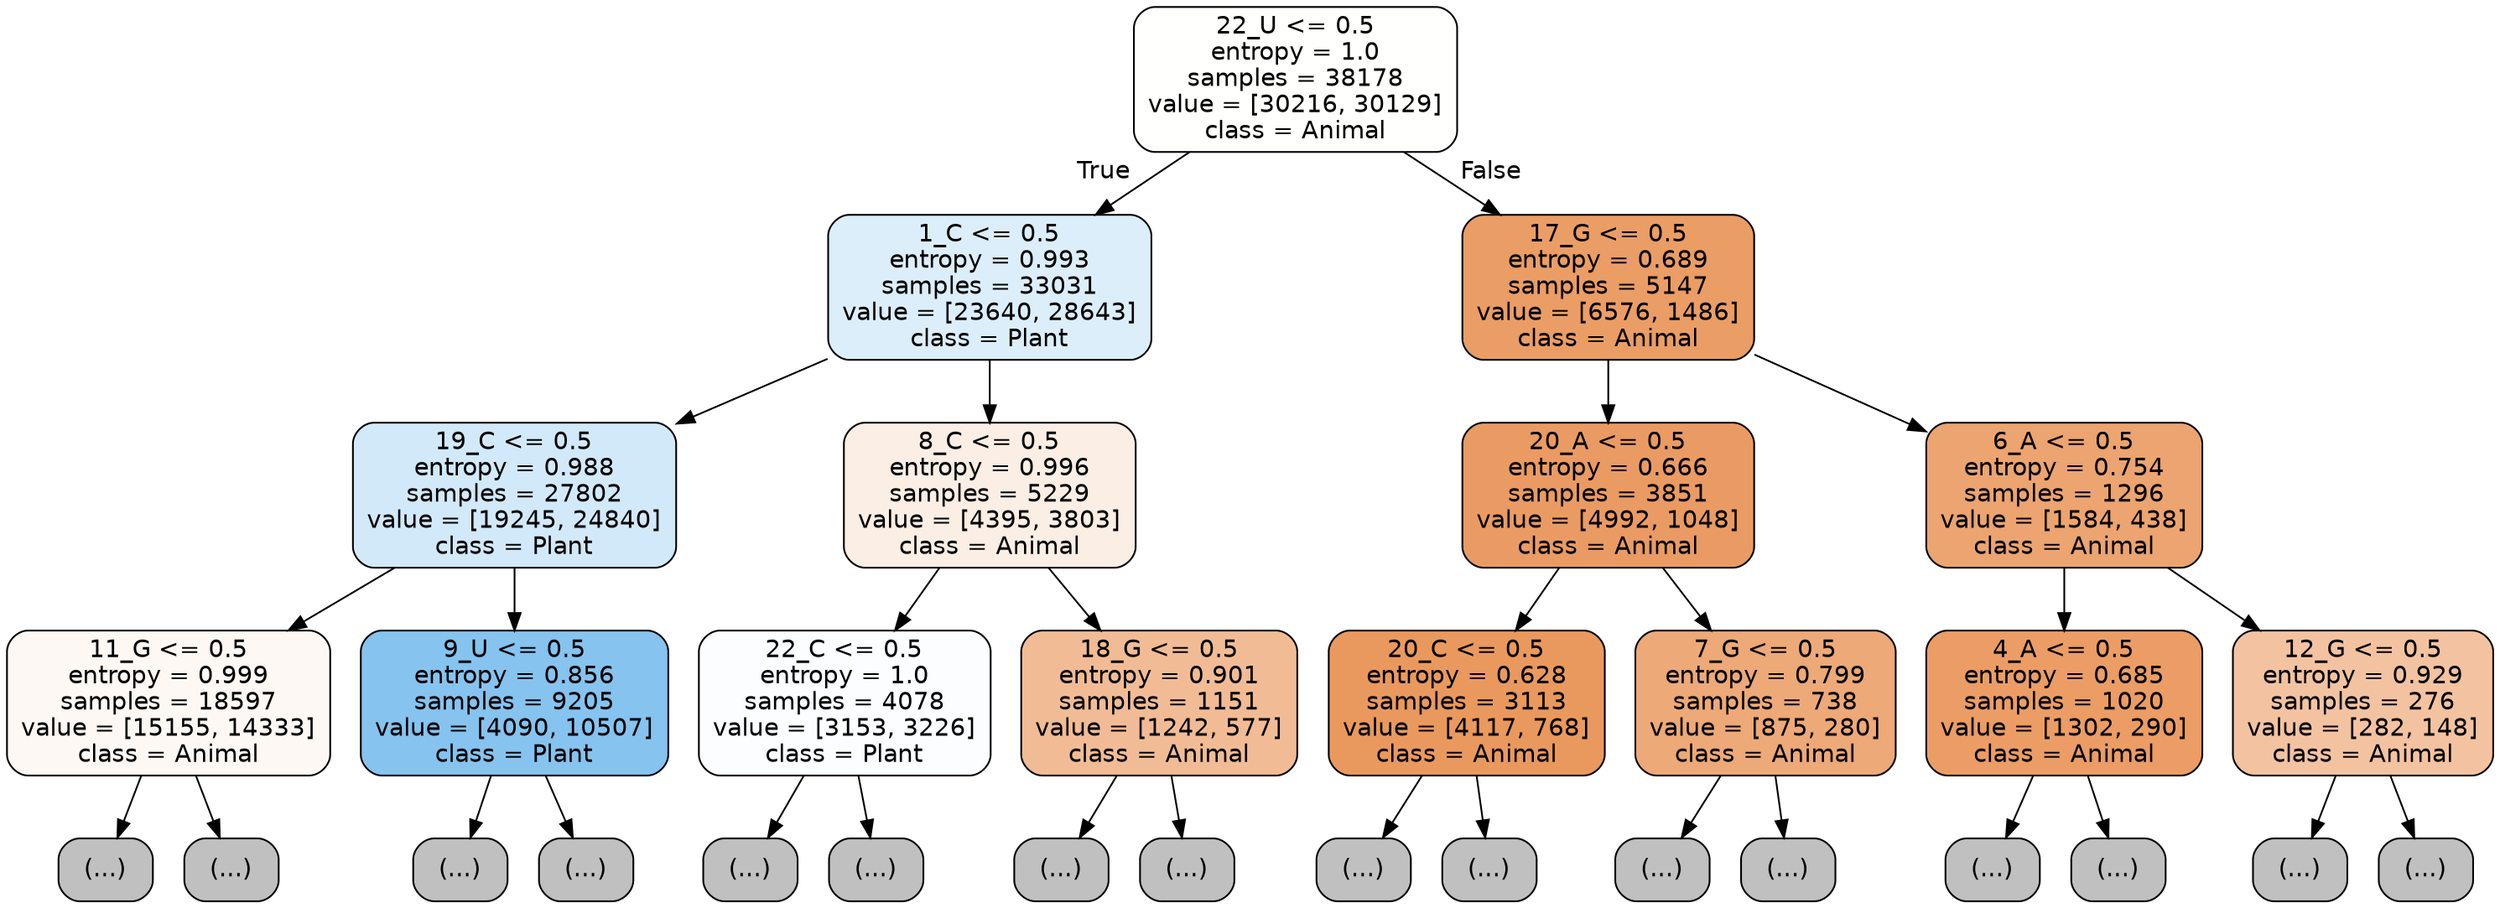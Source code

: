 digraph Tree {
node [shape=box, style="filled, rounded", color="black", fontname="helvetica"] ;
edge [fontname="helvetica"] ;
0 [label="22_U <= 0.5\nentropy = 1.0\nsamples = 38178\nvalue = [30216, 30129]\nclass = Animal", fillcolor="#fffffe"] ;
1 [label="1_C <= 0.5\nentropy = 0.993\nsamples = 33031\nvalue = [23640, 28643]\nclass = Plant", fillcolor="#dceefa"] ;
0 -> 1 [labeldistance=2.5, labelangle=45, headlabel="True"] ;
2 [label="19_C <= 0.5\nentropy = 0.988\nsamples = 27802\nvalue = [19245, 24840]\nclass = Plant", fillcolor="#d2e9f9"] ;
1 -> 2 ;
3 [label="11_G <= 0.5\nentropy = 0.999\nsamples = 18597\nvalue = [15155, 14333]\nclass = Animal", fillcolor="#fef8f4"] ;
2 -> 3 ;
4 [label="(...)", fillcolor="#C0C0C0"] ;
3 -> 4 ;
6425 [label="(...)", fillcolor="#C0C0C0"] ;
3 -> 6425 ;
8996 [label="9_U <= 0.5\nentropy = 0.856\nsamples = 9205\nvalue = [4090, 10507]\nclass = Plant", fillcolor="#86c3ef"] ;
2 -> 8996 ;
8997 [label="(...)", fillcolor="#C0C0C0"] ;
8996 -> 8997 ;
11138 [label="(...)", fillcolor="#C0C0C0"] ;
8996 -> 11138 ;
11983 [label="8_C <= 0.5\nentropy = 0.996\nsamples = 5229\nvalue = [4395, 3803]\nclass = Animal", fillcolor="#fbeee4"] ;
1 -> 11983 ;
11984 [label="22_C <= 0.5\nentropy = 1.0\nsamples = 4078\nvalue = [3153, 3226]\nclass = Plant", fillcolor="#fbfdfe"] ;
11983 -> 11984 ;
11985 [label="(...)", fillcolor="#C0C0C0"] ;
11984 -> 11985 ;
13890 [label="(...)", fillcolor="#C0C0C0"] ;
11984 -> 13890 ;
14189 [label="18_G <= 0.5\nentropy = 0.901\nsamples = 1151\nvalue = [1242, 577]\nclass = Animal", fillcolor="#f1bc95"] ;
11983 -> 14189 ;
14190 [label="(...)", fillcolor="#C0C0C0"] ;
14189 -> 14190 ;
14643 [label="(...)", fillcolor="#C0C0C0"] ;
14189 -> 14643 ;
14842 [label="17_G <= 0.5\nentropy = 0.689\nsamples = 5147\nvalue = [6576, 1486]\nclass = Animal", fillcolor="#eb9d66"] ;
0 -> 14842 [labeldistance=2.5, labelangle=-45, headlabel="False"] ;
14843 [label="20_A <= 0.5\nentropy = 0.666\nsamples = 3851\nvalue = [4992, 1048]\nclass = Animal", fillcolor="#ea9b63"] ;
14842 -> 14843 ;
14844 [label="20_C <= 0.5\nentropy = 0.628\nsamples = 3113\nvalue = [4117, 768]\nclass = Animal", fillcolor="#ea995e"] ;
14843 -> 14844 ;
14845 [label="(...)", fillcolor="#C0C0C0"] ;
14844 -> 14845 ;
15538 [label="(...)", fillcolor="#C0C0C0"] ;
14844 -> 15538 ;
15903 [label="7_G <= 0.5\nentropy = 0.799\nsamples = 738\nvalue = [875, 280]\nclass = Animal", fillcolor="#eda978"] ;
14843 -> 15903 ;
15904 [label="(...)", fillcolor="#C0C0C0"] ;
15903 -> 15904 ;
16139 [label="(...)", fillcolor="#C0C0C0"] ;
15903 -> 16139 ;
16216 [label="6_A <= 0.5\nentropy = 0.754\nsamples = 1296\nvalue = [1584, 438]\nclass = Animal", fillcolor="#eca470"] ;
14842 -> 16216 ;
16217 [label="4_A <= 0.5\nentropy = 0.685\nsamples = 1020\nvalue = [1302, 290]\nclass = Animal", fillcolor="#eb9d65"] ;
16216 -> 16217 ;
16218 [label="(...)", fillcolor="#C0C0C0"] ;
16217 -> 16218 ;
16519 [label="(...)", fillcolor="#C0C0C0"] ;
16217 -> 16519 ;
16640 [label="12_G <= 0.5\nentropy = 0.929\nsamples = 276\nvalue = [282, 148]\nclass = Animal", fillcolor="#f3c3a1"] ;
16216 -> 16640 ;
16641 [label="(...)", fillcolor="#C0C0C0"] ;
16640 -> 16641 ;
16730 [label="(...)", fillcolor="#C0C0C0"] ;
16640 -> 16730 ;
}